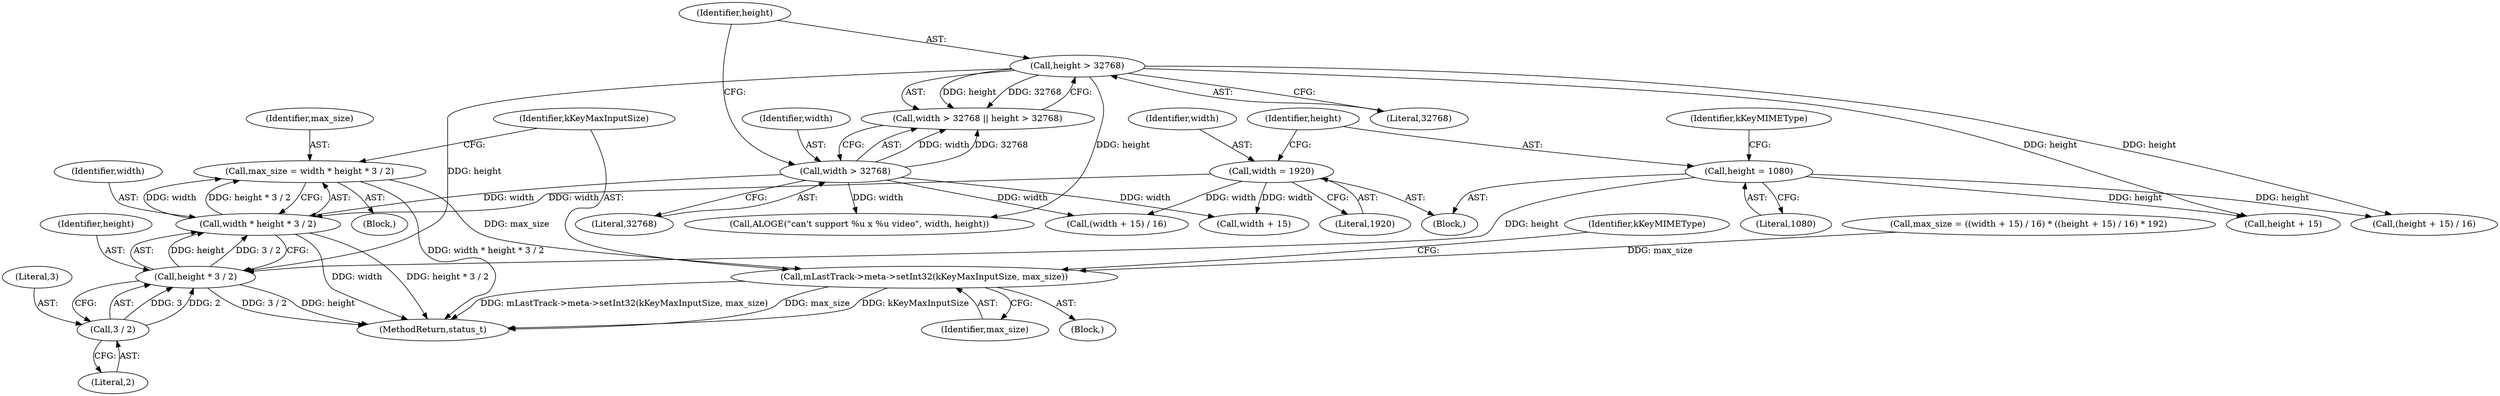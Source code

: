 digraph "0_Android_f81038006b4c59a5a148dcad887371206033c28f_2@integer" {
"1002061" [label="(Call,max_size = width * height * 3 / 2)"];
"1002063" [label="(Call,width * height * 3 / 2)"];
"1002019" [label="(Call,width > 32768)"];
"1002009" [label="(Call,width = 1920)"];
"1002065" [label="(Call,height * 3 / 2)"];
"1002022" [label="(Call,height > 32768)"];
"1002012" [label="(Call,height = 1080)"];
"1002067" [label="(Call,3 / 2)"];
"1002070" [label="(Call,mLastTrack->meta->setInt32(kKeyMaxInputSize, max_size))"];
"1002024" [label="(Literal,32768)"];
"1002069" [label="(Literal,2)"];
"1003289" [label="(MethodReturn,status_t)"];
"1002063" [label="(Call,width * height * 3 / 2)"];
"1002009" [label="(Call,width = 1920)"];
"1002065" [label="(Call,height * 3 / 2)"];
"1002076" [label="(Identifier,kKeyMIMEType)"];
"1002064" [label="(Identifier,width)"];
"1002072" [label="(Identifier,max_size)"];
"1002067" [label="(Call,3 / 2)"];
"1002071" [label="(Identifier,kKeyMaxInputSize)"];
"1002020" [label="(Identifier,width)"];
"1002061" [label="(Call,max_size = width * height * 3 / 2)"];
"1002047" [label="(Call,(width + 15) / 16)"];
"1002022" [label="(Call,height > 32768)"];
"1002013" [label="(Identifier,height)"];
"1002054" [label="(Call,height + 15)"];
"1002068" [label="(Literal,3)"];
"1002018" [label="(Call,width > 32768 || height > 32768)"];
"1002048" [label="(Call,width + 15)"];
"1002019" [label="(Call,width > 32768)"];
"1002066" [label="(Identifier,height)"];
"1002021" [label="(Literal,32768)"];
"1002012" [label="(Call,height = 1080)"];
"1002011" [label="(Literal,1920)"];
"1002053" [label="(Call,(height + 15) / 16)"];
"1002070" [label="(Call,mLastTrack->meta->setInt32(kKeyMaxInputSize, max_size))"];
"1002035" [label="(Identifier,kKeyMIMEType)"];
"1002010" [label="(Identifier,width)"];
"1002006" [label="(Block,)"];
"1002044" [label="(Call,max_size = ((width + 15) / 16) * ((height + 15) / 16) * 192)"];
"1002023" [label="(Identifier,height)"];
"1002062" [label="(Identifier,max_size)"];
"1002026" [label="(Call,ALOGE(\"can't support %u x %u video\", width, height))"];
"1001987" [label="(Block,)"];
"1002060" [label="(Block,)"];
"1002014" [label="(Literal,1080)"];
"1002061" -> "1002060"  [label="AST: "];
"1002061" -> "1002063"  [label="CFG: "];
"1002062" -> "1002061"  [label="AST: "];
"1002063" -> "1002061"  [label="AST: "];
"1002071" -> "1002061"  [label="CFG: "];
"1002061" -> "1003289"  [label="DDG: width * height * 3 / 2"];
"1002063" -> "1002061"  [label="DDG: width"];
"1002063" -> "1002061"  [label="DDG: height * 3 / 2"];
"1002061" -> "1002070"  [label="DDG: max_size"];
"1002063" -> "1002065"  [label="CFG: "];
"1002064" -> "1002063"  [label="AST: "];
"1002065" -> "1002063"  [label="AST: "];
"1002063" -> "1003289"  [label="DDG: height * 3 / 2"];
"1002063" -> "1003289"  [label="DDG: width"];
"1002019" -> "1002063"  [label="DDG: width"];
"1002009" -> "1002063"  [label="DDG: width"];
"1002065" -> "1002063"  [label="DDG: height"];
"1002065" -> "1002063"  [label="DDG: 3 / 2"];
"1002019" -> "1002018"  [label="AST: "];
"1002019" -> "1002021"  [label="CFG: "];
"1002020" -> "1002019"  [label="AST: "];
"1002021" -> "1002019"  [label="AST: "];
"1002023" -> "1002019"  [label="CFG: "];
"1002018" -> "1002019"  [label="CFG: "];
"1002019" -> "1002018"  [label="DDG: width"];
"1002019" -> "1002018"  [label="DDG: 32768"];
"1002019" -> "1002026"  [label="DDG: width"];
"1002019" -> "1002047"  [label="DDG: width"];
"1002019" -> "1002048"  [label="DDG: width"];
"1002009" -> "1002006"  [label="AST: "];
"1002009" -> "1002011"  [label="CFG: "];
"1002010" -> "1002009"  [label="AST: "];
"1002011" -> "1002009"  [label="AST: "];
"1002013" -> "1002009"  [label="CFG: "];
"1002009" -> "1002047"  [label="DDG: width"];
"1002009" -> "1002048"  [label="DDG: width"];
"1002065" -> "1002067"  [label="CFG: "];
"1002066" -> "1002065"  [label="AST: "];
"1002067" -> "1002065"  [label="AST: "];
"1002065" -> "1003289"  [label="DDG: 3 / 2"];
"1002065" -> "1003289"  [label="DDG: height"];
"1002022" -> "1002065"  [label="DDG: height"];
"1002012" -> "1002065"  [label="DDG: height"];
"1002067" -> "1002065"  [label="DDG: 3"];
"1002067" -> "1002065"  [label="DDG: 2"];
"1002022" -> "1002018"  [label="AST: "];
"1002022" -> "1002024"  [label="CFG: "];
"1002023" -> "1002022"  [label="AST: "];
"1002024" -> "1002022"  [label="AST: "];
"1002018" -> "1002022"  [label="CFG: "];
"1002022" -> "1002018"  [label="DDG: height"];
"1002022" -> "1002018"  [label="DDG: 32768"];
"1002022" -> "1002026"  [label="DDG: height"];
"1002022" -> "1002053"  [label="DDG: height"];
"1002022" -> "1002054"  [label="DDG: height"];
"1002012" -> "1002006"  [label="AST: "];
"1002012" -> "1002014"  [label="CFG: "];
"1002013" -> "1002012"  [label="AST: "];
"1002014" -> "1002012"  [label="AST: "];
"1002035" -> "1002012"  [label="CFG: "];
"1002012" -> "1002053"  [label="DDG: height"];
"1002012" -> "1002054"  [label="DDG: height"];
"1002067" -> "1002069"  [label="CFG: "];
"1002068" -> "1002067"  [label="AST: "];
"1002069" -> "1002067"  [label="AST: "];
"1002070" -> "1001987"  [label="AST: "];
"1002070" -> "1002072"  [label="CFG: "];
"1002071" -> "1002070"  [label="AST: "];
"1002072" -> "1002070"  [label="AST: "];
"1002076" -> "1002070"  [label="CFG: "];
"1002070" -> "1003289"  [label="DDG: max_size"];
"1002070" -> "1003289"  [label="DDG: kKeyMaxInputSize"];
"1002070" -> "1003289"  [label="DDG: mLastTrack->meta->setInt32(kKeyMaxInputSize, max_size)"];
"1002044" -> "1002070"  [label="DDG: max_size"];
}
